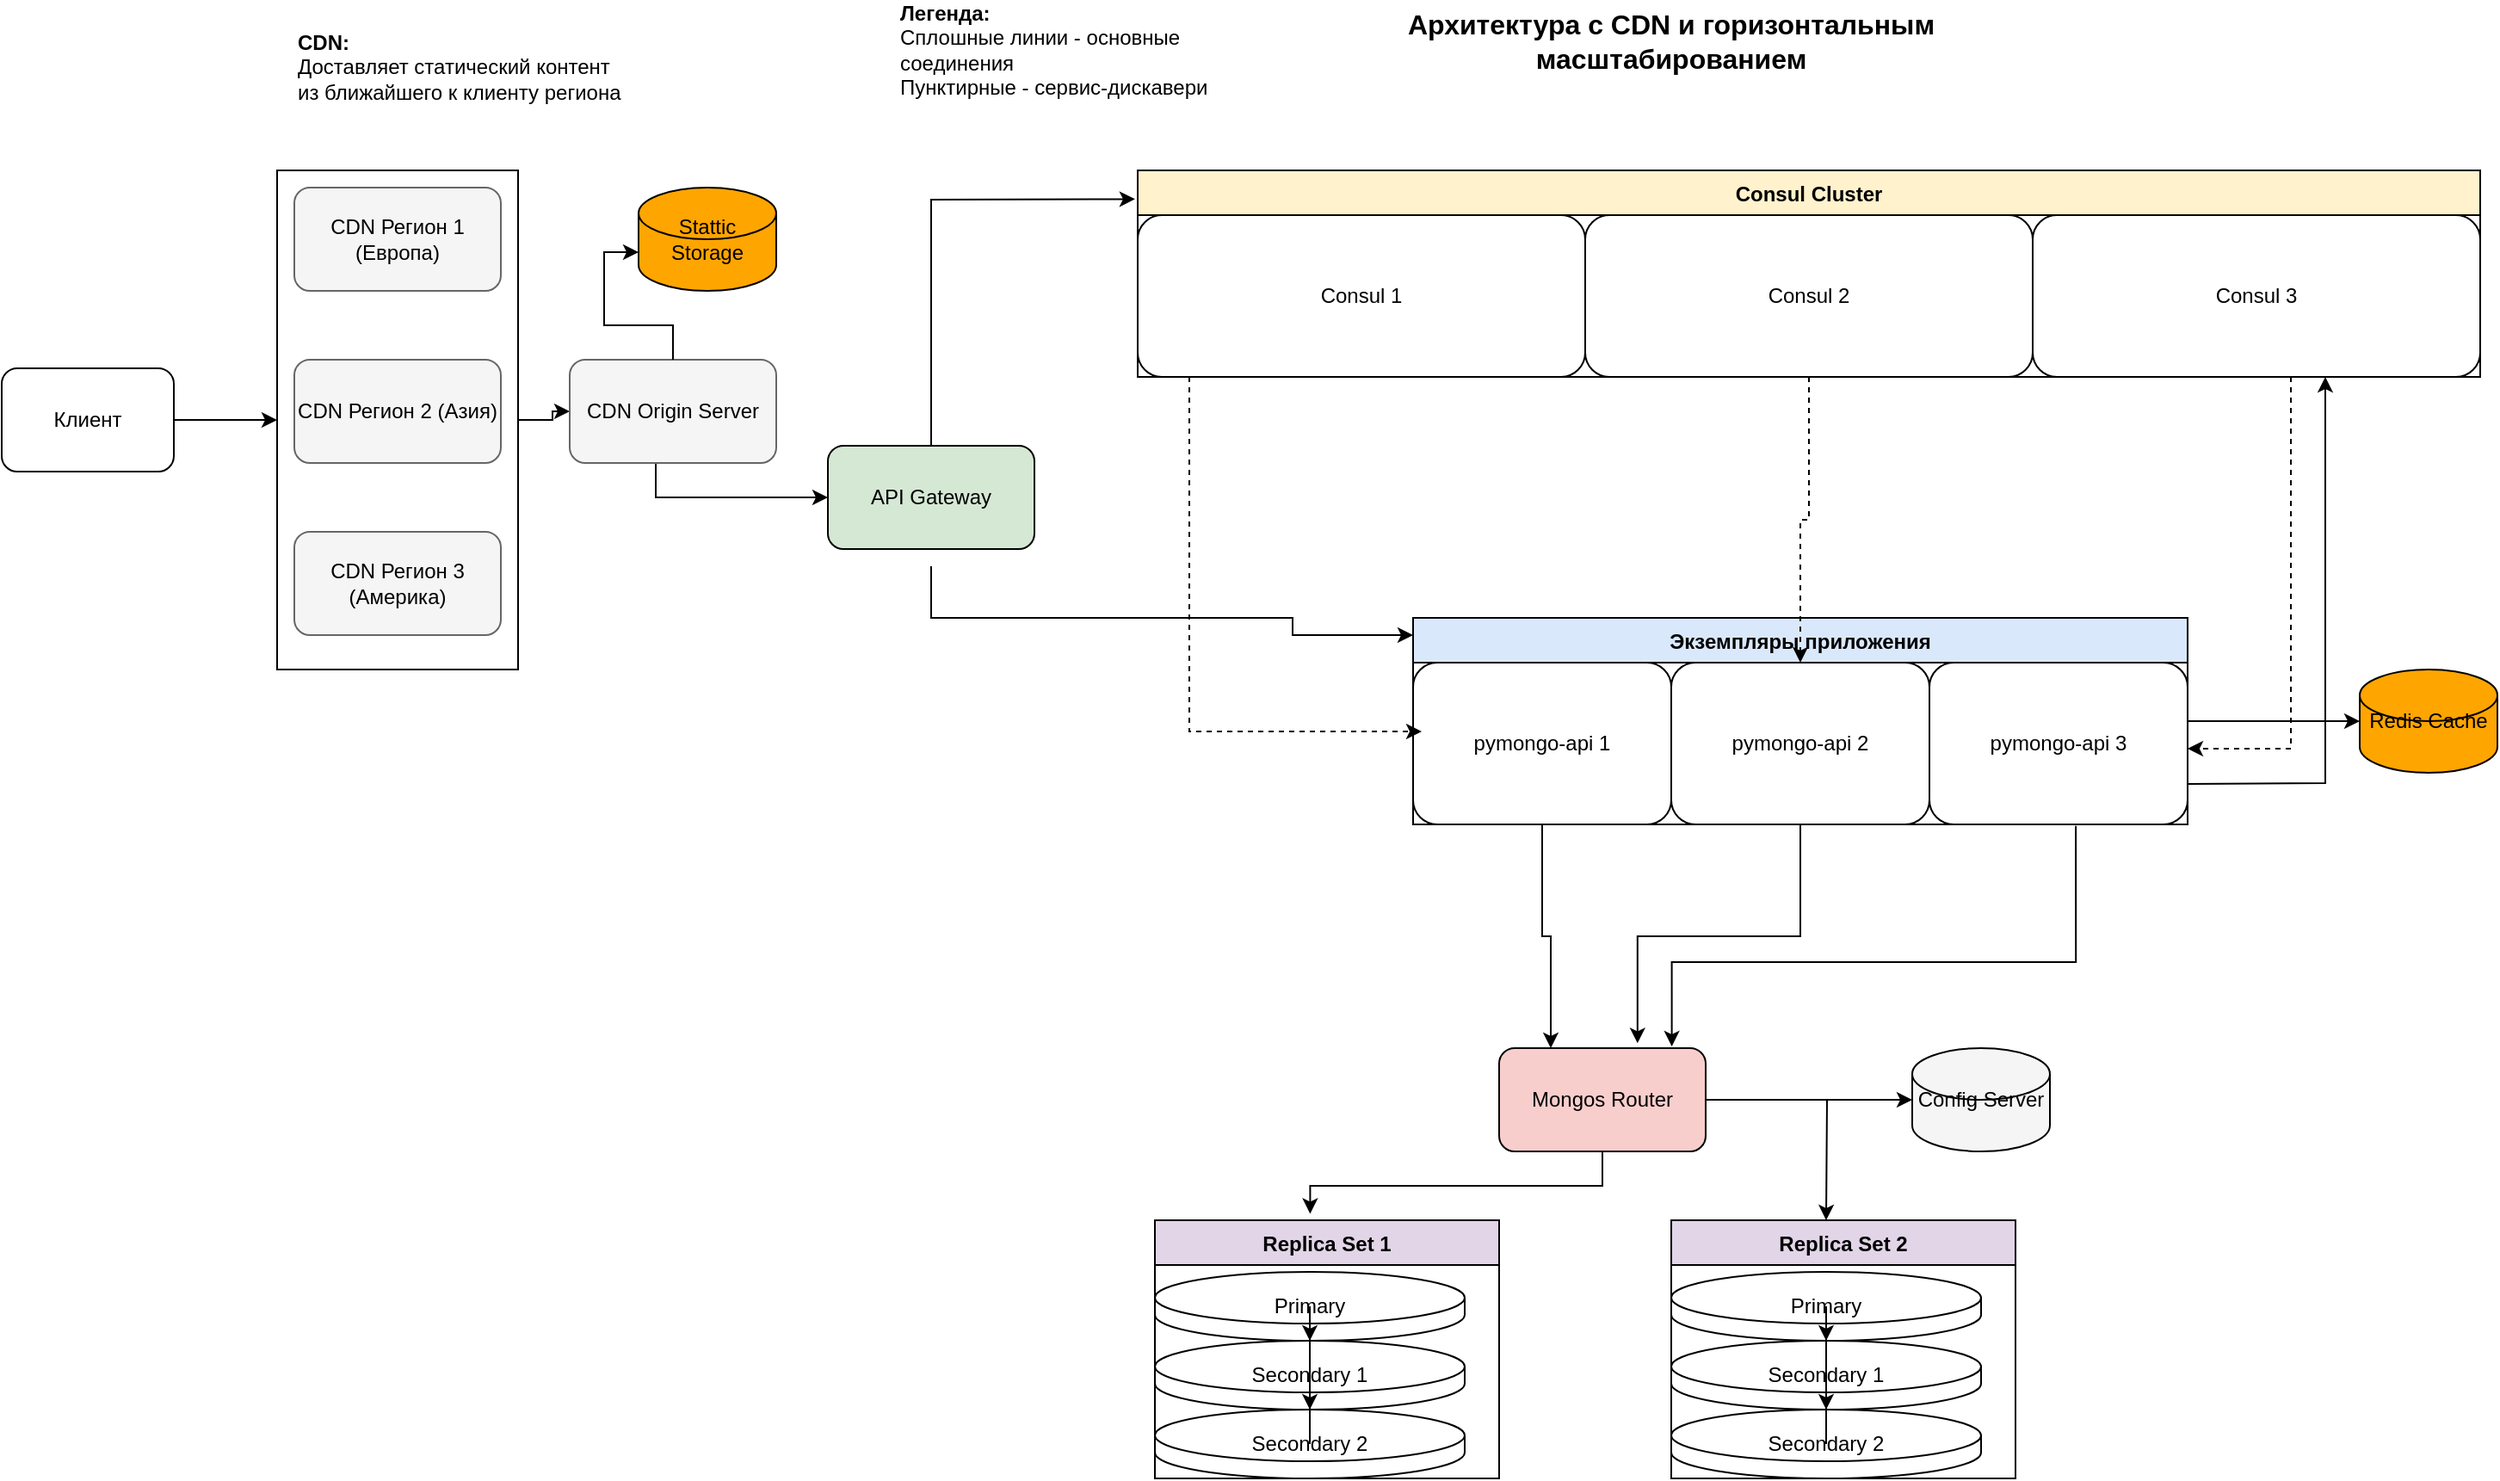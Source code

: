 <mxfile version="28.1.0">
  <diagram name="Схема 5" id="uQaChf9CdVxY_DSxpon-">
    <mxGraphModel dx="2388" dy="508" grid="1" gridSize="10" guides="1" tooltips="1" connect="1" arrows="1" fold="1" page="1" pageScale="1" pageWidth="1400" pageHeight="1000" math="0" shadow="0">
      <root>
        <mxCell id="0" />
        <mxCell id="1" parent="0" />
        <mxCell id="Kn9beH2Ognhe6mlmZrhB-7" style="edgeStyle=orthogonalEdgeStyle;rounded=0;orthogonalLoop=1;jettySize=auto;html=1;entryX=0;entryY=0.5;entryDx=0;entryDy=0;" edge="1" parent="1" source="Kn9beH2Ognhe6mlmZrhB-4" target="Kn9beH2Ognhe6mlmZrhB-6">
          <mxGeometry relative="1" as="geometry" />
        </mxCell>
        <mxCell id="Kn9beH2Ognhe6mlmZrhB-4" value="" style="rounded=0;whiteSpace=wrap;html=1;" vertex="1" parent="1">
          <mxGeometry x="-310" y="140" width="140" height="290" as="geometry" />
        </mxCell>
        <mxCell id="Kn9beH2Ognhe6mlmZrhB-5" style="edgeStyle=orthogonalEdgeStyle;rounded=0;orthogonalLoop=1;jettySize=auto;html=1;entryX=0;entryY=0.5;entryDx=0;entryDy=0;" edge="1" parent="1" source="client" target="Kn9beH2Ognhe6mlmZrhB-4">
          <mxGeometry relative="1" as="geometry" />
        </mxCell>
        <mxCell id="client" value="Клиент" style="rounded=1;whiteSpace=wrap;html=1;" parent="1" vertex="1">
          <mxGeometry x="-470" y="255" width="100" height="60" as="geometry" />
        </mxCell>
        <mxCell id="api-gateway" value="API Gateway" style="rounded=1;whiteSpace=wrap;html=1;fillColor=#d5e8d4;" parent="1" vertex="1">
          <mxGeometry x="10" y="300" width="120" height="60" as="geometry" />
        </mxCell>
        <mxCell id="consul-cluster" value="Consul Cluster" style="swimlane;fontStyle=1;align=center;verticalAlign=top;childLayout=stackLayout;horizontal=1;startSize=26;fillColor=#fff2cc;" parent="1" vertex="1">
          <mxGeometry x="190" y="140" width="780" height="120" as="geometry" />
        </mxCell>
        <mxCell id="consul1" value="Consul 1" style="rounded=1;whiteSpace=wrap;html=1;" parent="consul-cluster" vertex="1">
          <mxGeometry y="26" width="260" height="94" as="geometry" />
        </mxCell>
        <mxCell id="consul2" value="Consul 2" style="rounded=1;whiteSpace=wrap;html=1;" parent="consul-cluster" vertex="1">
          <mxGeometry x="260" y="26" width="260" height="94" as="geometry" />
        </mxCell>
        <mxCell id="consul3" value="Consul 3" style="rounded=1;whiteSpace=wrap;html=1;" parent="consul-cluster" vertex="1">
          <mxGeometry x="520" y="26" width="260" height="94" as="geometry" />
        </mxCell>
        <mxCell id="app-instances" value="Экземпляры приложения" style="swimlane;fontStyle=1;align=center;verticalAlign=top;childLayout=stackLayout;horizontal=1;startSize=26;fillColor=#dae8fc;" parent="1" vertex="1">
          <mxGeometry x="350" y="400" width="450" height="120" as="geometry" />
        </mxCell>
        <mxCell id="app1" value="pymongo-api 1" style="rounded=1;whiteSpace=wrap;html=1;" parent="app-instances" vertex="1">
          <mxGeometry y="26" width="150" height="94" as="geometry" />
        </mxCell>
        <mxCell id="app2" value="pymongo-api 2" style="rounded=1;whiteSpace=wrap;html=1;" parent="app-instances" vertex="1">
          <mxGeometry x="150" y="26" width="150" height="94" as="geometry" />
        </mxCell>
        <mxCell id="app3" value="pymongo-api 3" style="rounded=1;whiteSpace=wrap;html=1;" parent="app-instances" vertex="1">
          <mxGeometry x="300" y="26" width="150" height="94" as="geometry" />
        </mxCell>
        <mxCell id="redis" value="Redis Cache" style="shape=cylinder3;whiteSpace=wrap;html=1;fillColor=#FFA500;" parent="1" vertex="1">
          <mxGeometry x="900" y="430" width="80" height="60" as="geometry" />
        </mxCell>
        <mxCell id="mongos-router" value="Mongos Router" style="rounded=1;whiteSpace=wrap;html=1;fillColor=#f8cecc;" parent="1" vertex="1">
          <mxGeometry x="400" y="650" width="120" height="60" as="geometry" />
        </mxCell>
        <mxCell id="config-server" value="Config Server" style="shape=cylinder3;whiteSpace=wrap;html=1;fillColor=#f5f5f5;" parent="1" vertex="1">
          <mxGeometry x="640" y="650" width="80" height="60" as="geometry" />
        </mxCell>
        <mxCell id="replica-set1" value="Replica Set 1" style="swimlane;fontStyle=1;align=center;verticalAlign=top;childLayout=stackLayout;horizontal=1;startSize=26;fillColor=#e1d5e7;" parent="1" vertex="1">
          <mxGeometry x="200" y="750" width="200" height="150" as="geometry" />
        </mxCell>
        <mxCell id="shard1-primary" value="Primary" style="shape=cylinder3;whiteSpace=wrap;html=1;" parent="replica-set1" vertex="1">
          <mxGeometry y="30" width="180" height="40" as="geometry" />
        </mxCell>
        <mxCell id="shard1-secondary1" value="Secondary 1" style="shape=cylinder3;whiteSpace=wrap;html=1;" parent="replica-set1" vertex="1">
          <mxGeometry y="70" width="180" height="40" as="geometry" />
        </mxCell>
        <mxCell id="shard1-secondary2" value="Secondary 2" style="shape=cylinder3;whiteSpace=wrap;html=1;" parent="replica-set1" vertex="1">
          <mxGeometry y="110" width="180" height="40" as="geometry" />
        </mxCell>
        <mxCell id="replica-set2" value="Replica Set 2" style="swimlane;fontStyle=1;align=center;verticalAlign=top;childLayout=stackLayout;horizontal=1;startSize=26;fillColor=#e1d5e7;" parent="1" vertex="1">
          <mxGeometry x="500" y="750" width="200" height="150" as="geometry" />
        </mxCell>
        <mxCell id="shard2-primary" value="Primary" style="shape=cylinder3;whiteSpace=wrap;html=1;" parent="replica-set2" vertex="1">
          <mxGeometry y="30" width="180" height="40" as="geometry" />
        </mxCell>
        <mxCell id="shard2-secondary1" value="Secondary 1" style="shape=cylinder3;whiteSpace=wrap;html=1;" parent="replica-set2" vertex="1">
          <mxGeometry y="70" width="180" height="40" as="geometry" />
        </mxCell>
        <mxCell id="shard2-secondary2" value="Secondary 2" style="shape=cylinder3;whiteSpace=wrap;html=1;" parent="replica-set2" vertex="1">
          <mxGeometry y="110" width="180" height="40" as="geometry" />
        </mxCell>
        <mxCell id="gateway-to-app2" style="edgeStyle=orthogonalEdgeStyle;rounded=0;orthogonalLoop=1;jettySize=auto;html=1;entryX=0;entryY=0;entryDx=0;entryDy=0;" parent="1" edge="1">
          <mxGeometry relative="1" as="geometry">
            <mxPoint x="70.0" y="370" as="sourcePoint" />
            <mxPoint x="350" y="410" as="targetPoint" />
            <Array as="points">
              <mxPoint x="70" y="400" />
              <mxPoint x="280" y="400" />
              <mxPoint x="280" y="410" />
            </Array>
          </mxGeometry>
        </mxCell>
        <mxCell id="app1-to-mongos" style="edgeStyle=orthogonalEdgeStyle;rounded=0;orthogonalLoop=1;jettySize=auto;html=1;entryX=0.25;entryY=0;entryDx=0;entryDy=0;" parent="1" source="app1" target="mongos-router" edge="1">
          <mxGeometry relative="1" as="geometry" />
        </mxCell>
        <mxCell id="app2-to-mongos" style="edgeStyle=orthogonalEdgeStyle;rounded=0;orthogonalLoop=1;jettySize=auto;html=1;entryX=0.67;entryY=-0.047;entryDx=0;entryDy=0;entryPerimeter=0;" parent="1" source="app2" target="mongos-router" edge="1">
          <mxGeometry relative="1" as="geometry" />
        </mxCell>
        <mxCell id="mongos-to-config" style="edgeStyle=orthogonalEdgeStyle;rounded=0;orthogonalLoop=1;jettySize=auto;html=1;" parent="1" source="mongos-router" target="config-server" edge="1">
          <mxGeometry relative="1" as="geometry" />
        </mxCell>
        <mxCell id="mongos-to-shard1" style="edgeStyle=orthogonalEdgeStyle;rounded=0;orthogonalLoop=1;jettySize=auto;html=1;entryX=0.451;entryY=-0.025;entryDx=0;entryDy=0;entryPerimeter=0;" parent="1" source="mongos-router" target="replica-set1" edge="1">
          <mxGeometry relative="1" as="geometry" />
        </mxCell>
        <mxCell id="mongos-to-shard2" style="edgeStyle=orthogonalEdgeStyle;rounded=0;orthogonalLoop=1;jettySize=auto;html=1;" parent="1" source="mongos-router" edge="1">
          <mxGeometry relative="1" as="geometry">
            <mxPoint x="590" y="750" as="targetPoint" />
          </mxGeometry>
        </mxCell>
        <mxCell id="shard1-replication1" style="edgeStyle=orthogonalEdgeStyle;rounded=0;orthogonalLoop=1;jettySize=auto;html=1;" parent="1" source="shard1-primary" target="shard1-secondary1" edge="1">
          <mxGeometry relative="1" as="geometry" />
        </mxCell>
        <mxCell id="shard1-replication2" style="edgeStyle=orthogonalEdgeStyle;rounded=0;orthogonalLoop=1;jettySize=auto;html=1;" parent="1" source="shard1-secondary1" target="shard1-secondary2" edge="1">
          <mxGeometry relative="1" as="geometry" />
        </mxCell>
        <mxCell id="shard2-replication1" style="edgeStyle=orthogonalEdgeStyle;rounded=0;orthogonalLoop=1;jettySize=auto;html=1;" parent="1" source="shard2-primary" target="shard2-secondary1" edge="1">
          <mxGeometry relative="1" as="geometry" />
        </mxCell>
        <mxCell id="shard2-replication2" style="edgeStyle=orthogonalEdgeStyle;rounded=0;orthogonalLoop=1;jettySize=auto;html=1;" parent="1" source="shard2-secondary1" target="shard2-secondary2" edge="1">
          <mxGeometry relative="1" as="geometry" />
        </mxCell>
        <mxCell id="legend" value="&lt;b&gt;Легенда:&lt;/b&gt;&lt;div&gt;Сплошные линии - основные соединения&lt;div&gt;Пунктирные - сервис-дискавери&lt;/div&gt;" style="text;html=1;strokeColor=none;fillColor=none;align=left;verticalAlign=middle;whiteSpace=wrap;rounded=0;fontSize=12;" parent="1" vertex="1">
          <mxGeometry x="50" y="50" width="200" height="40" as="geometry" />
        </mxCell>
        <mxCell id="title" value="Архитектура с CDN и горизонтальным масштабированием" style="text;html=1;strokeColor=none;fillColor=none;align=center;verticalAlign=middle;whiteSpace=wrap;rounded=0;fontSize=16;fontStyle=1;" parent="1" vertex="1">
          <mxGeometry x="300" y="50" width="400" height="30" as="geometry" />
        </mxCell>
        <mxCell id="OEm_tFBEJCeadBTnVXsm-2" style="edgeStyle=orthogonalEdgeStyle;rounded=0;orthogonalLoop=1;jettySize=auto;html=1;entryX=0.836;entryY=-0.017;entryDx=0;entryDy=0;entryPerimeter=0;exitX=0.567;exitY=1.009;exitDx=0;exitDy=0;exitPerimeter=0;" parent="1" source="app3" target="mongos-router" edge="1">
          <mxGeometry relative="1" as="geometry">
            <mxPoint x="655" y="570" as="sourcePoint" />
            <mxPoint x="560" y="697" as="targetPoint" />
            <Array as="points">
              <mxPoint x="735" y="600" />
              <mxPoint x="500" y="600" />
            </Array>
          </mxGeometry>
        </mxCell>
        <mxCell id="OEm_tFBEJCeadBTnVXsm-4" value="" style="endArrow=classic;html=1;rounded=0;entryX=0;entryY=0.5;entryDx=0;entryDy=0;entryPerimeter=0;exitX=1;exitY=0.5;exitDx=0;exitDy=0;" parent="1" source="app-instances" target="redis" edge="1">
          <mxGeometry width="50" height="50" relative="1" as="geometry">
            <mxPoint x="660" y="530" as="sourcePoint" />
            <mxPoint x="710" y="480" as="targetPoint" />
          </mxGeometry>
        </mxCell>
        <mxCell id="OEm_tFBEJCeadBTnVXsm-5" value="" style="endArrow=classic;html=1;rounded=0;exitX=0.5;exitY=0;exitDx=0;exitDy=0;entryX=-0.002;entryY=0.139;entryDx=0;entryDy=0;entryPerimeter=0;" parent="1" source="api-gateway" target="consul-cluster" edge="1">
          <mxGeometry width="50" height="50" relative="1" as="geometry">
            <mxPoint x="450" y="400" as="sourcePoint" />
            <mxPoint x="500" y="350" as="targetPoint" />
            <Array as="points">
              <mxPoint x="70" y="157" />
            </Array>
          </mxGeometry>
        </mxCell>
        <mxCell id="OEm_tFBEJCeadBTnVXsm-9" value="" style="endArrow=classic;html=1;rounded=0;exitX=1;exitY=0.75;exitDx=0;exitDy=0;" parent="1" source="app3" edge="1">
          <mxGeometry width="50" height="50" relative="1" as="geometry">
            <mxPoint x="560" y="500" as="sourcePoint" />
            <mxPoint x="880" y="260" as="targetPoint" />
            <Array as="points">
              <mxPoint x="880" y="496" />
            </Array>
          </mxGeometry>
        </mxCell>
        <mxCell id="OEm_tFBEJCeadBTnVXsm-12" style="edgeStyle=orthogonalEdgeStyle;rounded=0;orthogonalLoop=1;jettySize=auto;html=1;dashed=1;exitX=0.5;exitY=1;exitDx=0;exitDy=0;" parent="1" source="consul2" target="app2" edge="1">
          <mxGeometry relative="1" as="geometry">
            <mxPoint x="640" y="260" as="sourcePoint" />
            <mxPoint x="920" y="340" as="targetPoint" />
          </mxGeometry>
        </mxCell>
        <mxCell id="OEm_tFBEJCeadBTnVXsm-13" style="edgeStyle=orthogonalEdgeStyle;rounded=0;orthogonalLoop=1;jettySize=auto;html=1;dashed=1;" parent="1" edge="1">
          <mxGeometry relative="1" as="geometry">
            <mxPoint x="860" y="260" as="sourcePoint" />
            <mxPoint x="800" y="476" as="targetPoint" />
            <Array as="points">
              <mxPoint x="860" y="310" />
              <mxPoint x="860" y="476" />
            </Array>
          </mxGeometry>
        </mxCell>
        <mxCell id="OEm_tFBEJCeadBTnVXsm-14" style="edgeStyle=orthogonalEdgeStyle;rounded=0;orthogonalLoop=1;jettySize=auto;html=1;dashed=1;" parent="1" edge="1">
          <mxGeometry relative="1" as="geometry">
            <mxPoint x="220" y="260" as="sourcePoint" />
            <mxPoint x="355" y="466" as="targetPoint" />
            <Array as="points">
              <mxPoint x="220" y="300" />
              <mxPoint x="220" y="466" />
            </Array>
          </mxGeometry>
        </mxCell>
        <mxCell id="cdn-region1" value="CDN Регион 1 (Европа)" style="rounded=1;whiteSpace=wrap;html=1;fillColor=#f5f5f5;strokeColor=#666666;" parent="1" vertex="1">
          <mxGeometry x="-300" y="150" width="120" height="60" as="geometry" />
        </mxCell>
        <mxCell id="cdn-region2" value="CDN Регион 2 (Азия)" style="rounded=1;whiteSpace=wrap;html=1;fillColor=#f5f5f5;strokeColor=#666666;" parent="1" vertex="1">
          <mxGeometry x="-300" y="250" width="120" height="60" as="geometry" />
        </mxCell>
        <mxCell id="cdn-region3" value="CDN Регион 3 (Америка)" style="rounded=1;whiteSpace=wrap;html=1;fillColor=#f5f5f5;strokeColor=#666666;" parent="1" vertex="1">
          <mxGeometry x="-300" y="350" width="120" height="60" as="geometry" />
        </mxCell>
        <mxCell id="cdn-legend" value="&lt;b&gt;CDN:&lt;/b&gt;&lt;div&gt;Доставляет статический контент&lt;div&gt;из ближайшего к клиенту региона&lt;/div&gt;" style="text;html=1;strokeColor=none;fillColor=none;align=left;verticalAlign=middle;whiteSpace=wrap;rounded=0;fontSize=12;" parent="1" vertex="1">
          <mxGeometry x="-300" y="50" width="200" height="60" as="geometry" />
        </mxCell>
        <mxCell id="Kn9beH2Ognhe6mlmZrhB-8" style="edgeStyle=orthogonalEdgeStyle;rounded=0;orthogonalLoop=1;jettySize=auto;html=1;entryX=0;entryY=0.5;entryDx=0;entryDy=0;" edge="1" parent="1" source="Kn9beH2Ognhe6mlmZrhB-6" target="api-gateway">
          <mxGeometry relative="1" as="geometry">
            <Array as="points">
              <mxPoint x="-90" y="330" />
            </Array>
          </mxGeometry>
        </mxCell>
        <mxCell id="Kn9beH2Ognhe6mlmZrhB-6" value="CDN Origin Server" style="rounded=1;whiteSpace=wrap;html=1;fillColor=#f5f5f5;strokeColor=#666666;" vertex="1" parent="1">
          <mxGeometry x="-140" y="250" width="120" height="60" as="geometry" />
        </mxCell>
        <mxCell id="Kn9beH2Ognhe6mlmZrhB-9" value="Stattic Storage" style="shape=cylinder3;whiteSpace=wrap;html=1;fillColor=#FFA500;" vertex="1" parent="1">
          <mxGeometry x="-100" y="150" width="80" height="60" as="geometry" />
        </mxCell>
        <mxCell id="Kn9beH2Ognhe6mlmZrhB-10" style="edgeStyle=orthogonalEdgeStyle;rounded=0;orthogonalLoop=1;jettySize=auto;html=1;entryX=0;entryY=0;entryDx=0;entryDy=37.5;entryPerimeter=0;" edge="1" parent="1" source="Kn9beH2Ognhe6mlmZrhB-6" target="Kn9beH2Ognhe6mlmZrhB-9">
          <mxGeometry relative="1" as="geometry" />
        </mxCell>
      </root>
    </mxGraphModel>
  </diagram>
</mxfile>
